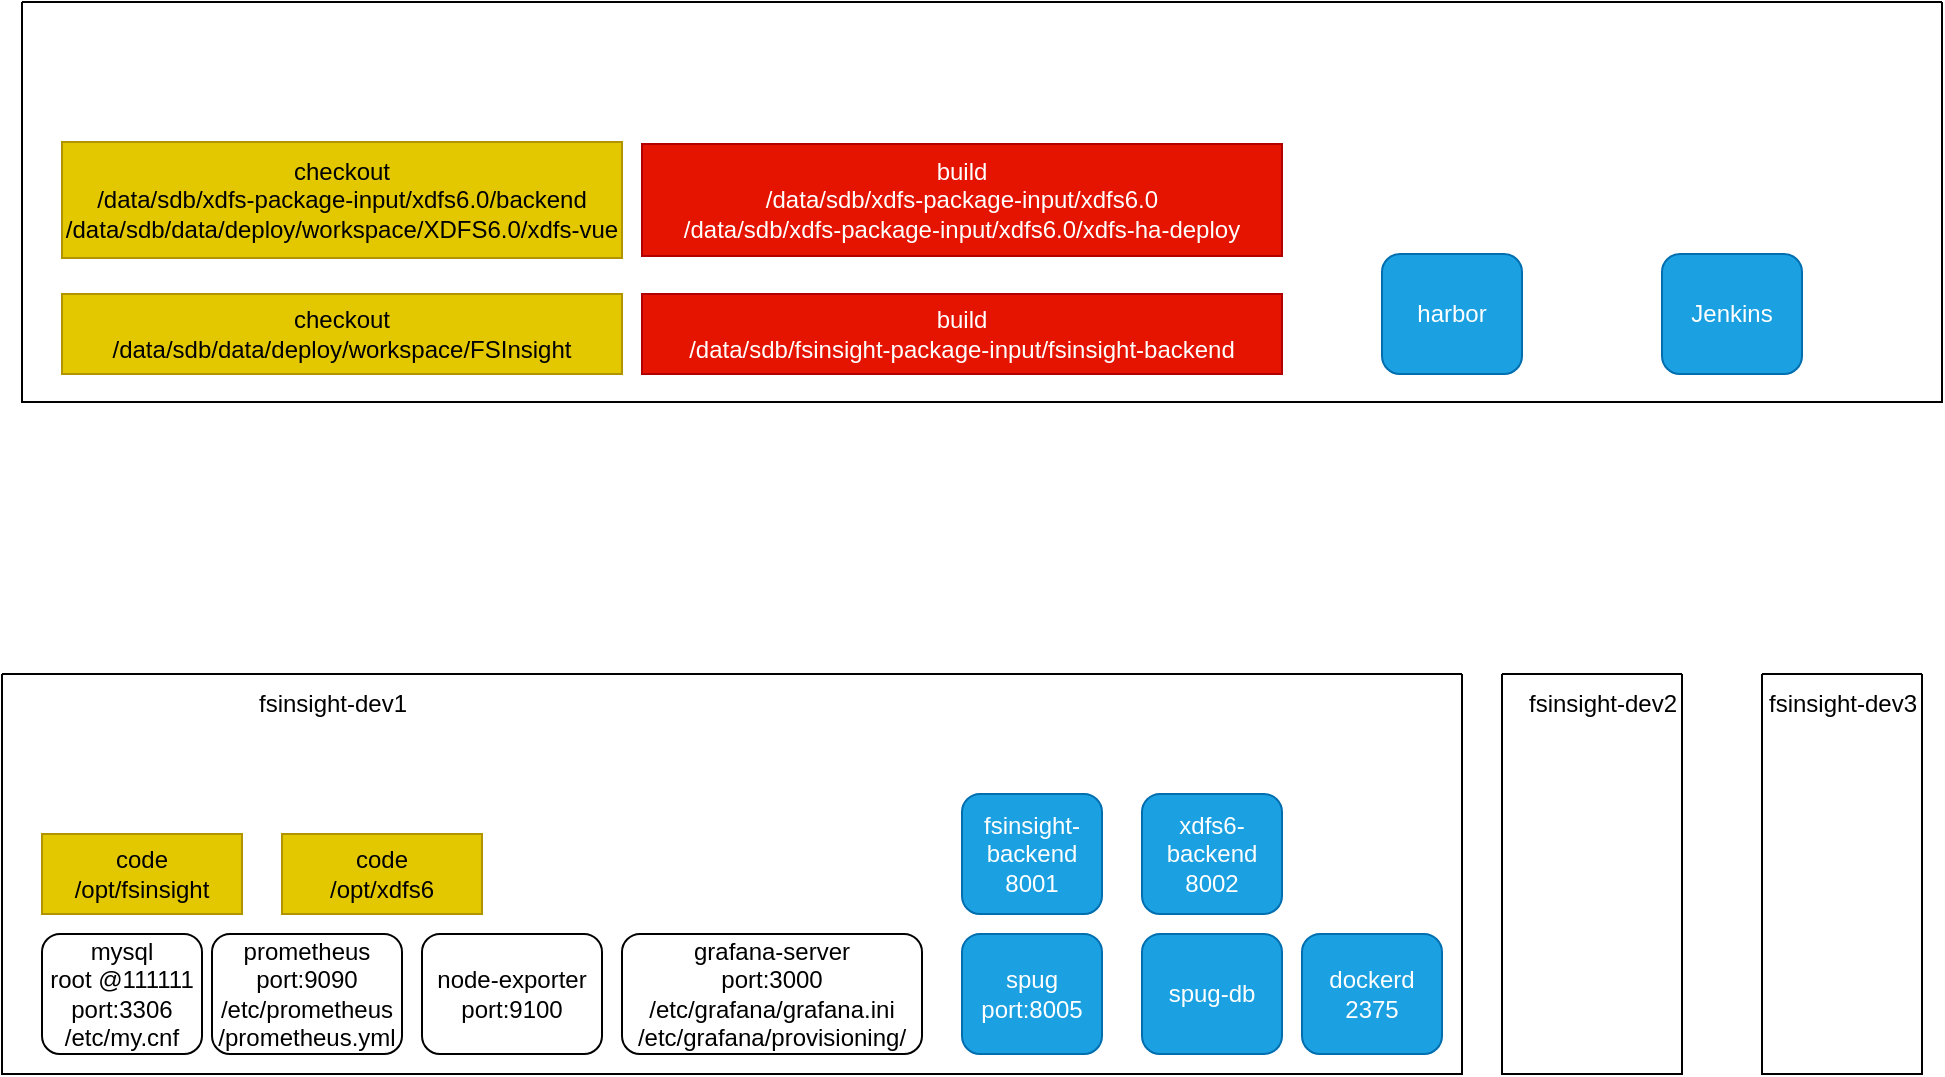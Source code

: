 <mxfile version="20.7.4" type="github">
  <diagram id="FTMYfUYjVG7pnufS5h2L" name="第 1 页">
    <mxGraphModel dx="1808" dy="927" grid="1" gridSize="10" guides="1" tooltips="1" connect="1" arrows="1" fold="1" page="1" pageScale="1" pageWidth="827" pageHeight="1169" math="0" shadow="0">
      <root>
        <mxCell id="0" />
        <mxCell id="1" parent="0" />
        <mxCell id="vSvhDizwMLqlaj25CJx4-2" value="" style="swimlane;startSize=0;" vertex="1" parent="1">
          <mxGeometry x="-170" y="920" width="730" height="200" as="geometry" />
        </mxCell>
        <mxCell id="vSvhDizwMLqlaj25CJx4-3" value="fsinsight-dev1" style="text;html=1;align=center;verticalAlign=middle;resizable=0;points=[];autosize=1;strokeColor=none;fillColor=none;" vertex="1" parent="vSvhDizwMLqlaj25CJx4-2">
          <mxGeometry x="115" width="100" height="30" as="geometry" />
        </mxCell>
        <mxCell id="vSvhDizwMLqlaj25CJx4-8" value="mysql&lt;br&gt;root @111111&lt;br&gt;port:3306&lt;br&gt;/etc/my.cnf" style="rounded=1;whiteSpace=wrap;html=1;" vertex="1" parent="vSvhDizwMLqlaj25CJx4-2">
          <mxGeometry x="20" y="130" width="80" height="60" as="geometry" />
        </mxCell>
        <mxCell id="vSvhDizwMLqlaj25CJx4-9" value="prometheus&lt;br&gt;port:9090&lt;br&gt;/etc/prometheus&lt;br&gt;/prometheus.yml" style="rounded=1;whiteSpace=wrap;html=1;" vertex="1" parent="vSvhDizwMLqlaj25CJx4-2">
          <mxGeometry x="105" y="130" width="95" height="60" as="geometry" />
        </mxCell>
        <mxCell id="vSvhDizwMLqlaj25CJx4-10" value="node-exporter&lt;br&gt;port:9100&lt;br&gt;" style="rounded=1;whiteSpace=wrap;html=1;" vertex="1" parent="vSvhDizwMLqlaj25CJx4-2">
          <mxGeometry x="210" y="130" width="90" height="60" as="geometry" />
        </mxCell>
        <mxCell id="vSvhDizwMLqlaj25CJx4-11" value="grafana-server&lt;br&gt;port:3000&lt;br&gt;/etc/grafana/grafana.ini&lt;br&gt;/etc/grafana/provisioning/" style="rounded=1;whiteSpace=wrap;html=1;" vertex="1" parent="vSvhDizwMLqlaj25CJx4-2">
          <mxGeometry x="310" y="130" width="150" height="60" as="geometry" />
        </mxCell>
        <mxCell id="vSvhDizwMLqlaj25CJx4-12" value="spug&lt;br&gt;port:8005" style="rounded=1;whiteSpace=wrap;html=1;fillColor=#1ba1e2;fontColor=#ffffff;strokeColor=#006EAF;" vertex="1" parent="vSvhDizwMLqlaj25CJx4-2">
          <mxGeometry x="480" y="130" width="70" height="60" as="geometry" />
        </mxCell>
        <mxCell id="vSvhDizwMLqlaj25CJx4-13" value="spug-db" style="rounded=1;whiteSpace=wrap;html=1;fillColor=#1ba1e2;fontColor=#ffffff;strokeColor=#006EAF;" vertex="1" parent="vSvhDizwMLqlaj25CJx4-2">
          <mxGeometry x="570" y="130" width="70" height="60" as="geometry" />
        </mxCell>
        <mxCell id="vSvhDizwMLqlaj25CJx4-14" value="dockerd&lt;br&gt;2375" style="rounded=1;whiteSpace=wrap;html=1;fillColor=#1ba1e2;fontColor=#ffffff;strokeColor=#006EAF;" vertex="1" parent="vSvhDizwMLqlaj25CJx4-2">
          <mxGeometry x="650" y="130" width="70" height="60" as="geometry" />
        </mxCell>
        <mxCell id="vSvhDizwMLqlaj25CJx4-15" value="code&lt;br&gt;/opt/fsinsight" style="rounded=0;whiteSpace=wrap;html=1;fillColor=#e3c800;fontColor=#000000;strokeColor=#B09500;" vertex="1" parent="vSvhDizwMLqlaj25CJx4-2">
          <mxGeometry x="20" y="80" width="100" height="40" as="geometry" />
        </mxCell>
        <mxCell id="vSvhDizwMLqlaj25CJx4-16" value="code&lt;br&gt;/opt/xdfs6" style="rounded=0;whiteSpace=wrap;html=1;fillColor=#e3c800;fontColor=#000000;strokeColor=#B09500;" vertex="1" parent="vSvhDizwMLqlaj25CJx4-2">
          <mxGeometry x="140" y="80" width="100" height="40" as="geometry" />
        </mxCell>
        <mxCell id="vSvhDizwMLqlaj25CJx4-17" value="fsinsight-backend&lt;br&gt;8001" style="rounded=1;whiteSpace=wrap;html=1;fillColor=#1ba1e2;fontColor=#ffffff;strokeColor=#006EAF;" vertex="1" parent="vSvhDizwMLqlaj25CJx4-2">
          <mxGeometry x="480" y="60" width="70" height="60" as="geometry" />
        </mxCell>
        <mxCell id="vSvhDizwMLqlaj25CJx4-18" value="xdfs6-backend&lt;br&gt;8002" style="rounded=1;whiteSpace=wrap;html=1;fillColor=#1ba1e2;fontColor=#ffffff;strokeColor=#006EAF;" vertex="1" parent="vSvhDizwMLqlaj25CJx4-2">
          <mxGeometry x="570" y="60" width="70" height="60" as="geometry" />
        </mxCell>
        <mxCell id="vSvhDizwMLqlaj25CJx4-4" value="" style="swimlane;startSize=0;" vertex="1" parent="1">
          <mxGeometry x="580" y="920" width="90" height="200" as="geometry" />
        </mxCell>
        <mxCell id="vSvhDizwMLqlaj25CJx4-5" value="fsinsight-dev2" style="text;html=1;align=center;verticalAlign=middle;resizable=0;points=[];autosize=1;strokeColor=none;fillColor=none;" vertex="1" parent="vSvhDizwMLqlaj25CJx4-4">
          <mxGeometry width="100" height="30" as="geometry" />
        </mxCell>
        <mxCell id="vSvhDizwMLqlaj25CJx4-6" value="" style="swimlane;startSize=0;" vertex="1" parent="1">
          <mxGeometry x="710" y="920" width="80" height="200" as="geometry" />
        </mxCell>
        <mxCell id="vSvhDizwMLqlaj25CJx4-7" value="fsinsight-dev3" style="text;html=1;align=center;verticalAlign=middle;resizable=0;points=[];autosize=1;strokeColor=none;fillColor=none;" vertex="1" parent="vSvhDizwMLqlaj25CJx4-6">
          <mxGeometry x="-10" width="100" height="30" as="geometry" />
        </mxCell>
        <mxCell id="vSvhDizwMLqlaj25CJx4-19" value="" style="swimlane;startSize=0;" vertex="1" parent="1">
          <mxGeometry x="-160" y="584" width="960" height="200" as="geometry" />
        </mxCell>
        <mxCell id="vSvhDizwMLqlaj25CJx4-20" value="harbor" style="rounded=1;whiteSpace=wrap;html=1;fillColor=#1ba1e2;fontColor=#ffffff;strokeColor=#006EAF;" vertex="1" parent="vSvhDizwMLqlaj25CJx4-19">
          <mxGeometry x="680" y="126" width="70" height="60" as="geometry" />
        </mxCell>
        <mxCell id="vSvhDizwMLqlaj25CJx4-21" value="Jenkins" style="rounded=1;whiteSpace=wrap;html=1;fillColor=#1ba1e2;fontColor=#ffffff;strokeColor=#006EAF;" vertex="1" parent="vSvhDizwMLqlaj25CJx4-19">
          <mxGeometry x="820" y="126" width="70" height="60" as="geometry" />
        </mxCell>
        <mxCell id="vSvhDizwMLqlaj25CJx4-22" value="checkout&lt;br&gt;/data/sdb/data/deploy/workspace/FSInsight" style="rounded=0;whiteSpace=wrap;html=1;fillColor=#e3c800;fontColor=#000000;strokeColor=#B09500;" vertex="1" parent="vSvhDizwMLqlaj25CJx4-19">
          <mxGeometry x="20" y="146" width="280" height="40" as="geometry" />
        </mxCell>
        <mxCell id="vSvhDizwMLqlaj25CJx4-23" value="checkout&lt;br&gt;/data/sdb/xdfs-package-input/xdfs6.0/backend&lt;br&gt;/data/sdb/data/deploy/workspace/XDFS6.0/xdfs-vue" style="rounded=0;whiteSpace=wrap;html=1;fillColor=#e3c800;fontColor=#000000;strokeColor=#B09500;" vertex="1" parent="vSvhDizwMLqlaj25CJx4-19">
          <mxGeometry x="20" y="70" width="280" height="58" as="geometry" />
        </mxCell>
        <mxCell id="vSvhDizwMLqlaj25CJx4-24" value="build&lt;br&gt;/data/sdb/fsinsight-package-input/fsinsight-backend" style="rounded=0;whiteSpace=wrap;html=1;fillColor=#e51400;fontColor=#ffffff;strokeColor=#B20000;" vertex="1" parent="vSvhDizwMLqlaj25CJx4-19">
          <mxGeometry x="310" y="146" width="320" height="40" as="geometry" />
        </mxCell>
        <mxCell id="vSvhDizwMLqlaj25CJx4-25" value="build&lt;br&gt;/data/sdb/xdfs-package-input/xdfs6.0&lt;br&gt;/data/sdb/xdfs-package-input/xdfs6.0/xdfs-ha-deploy" style="rounded=0;whiteSpace=wrap;html=1;fillColor=#e51400;fontColor=#ffffff;strokeColor=#B20000;" vertex="1" parent="vSvhDizwMLqlaj25CJx4-19">
          <mxGeometry x="310" y="71" width="320" height="56" as="geometry" />
        </mxCell>
      </root>
    </mxGraphModel>
  </diagram>
</mxfile>
